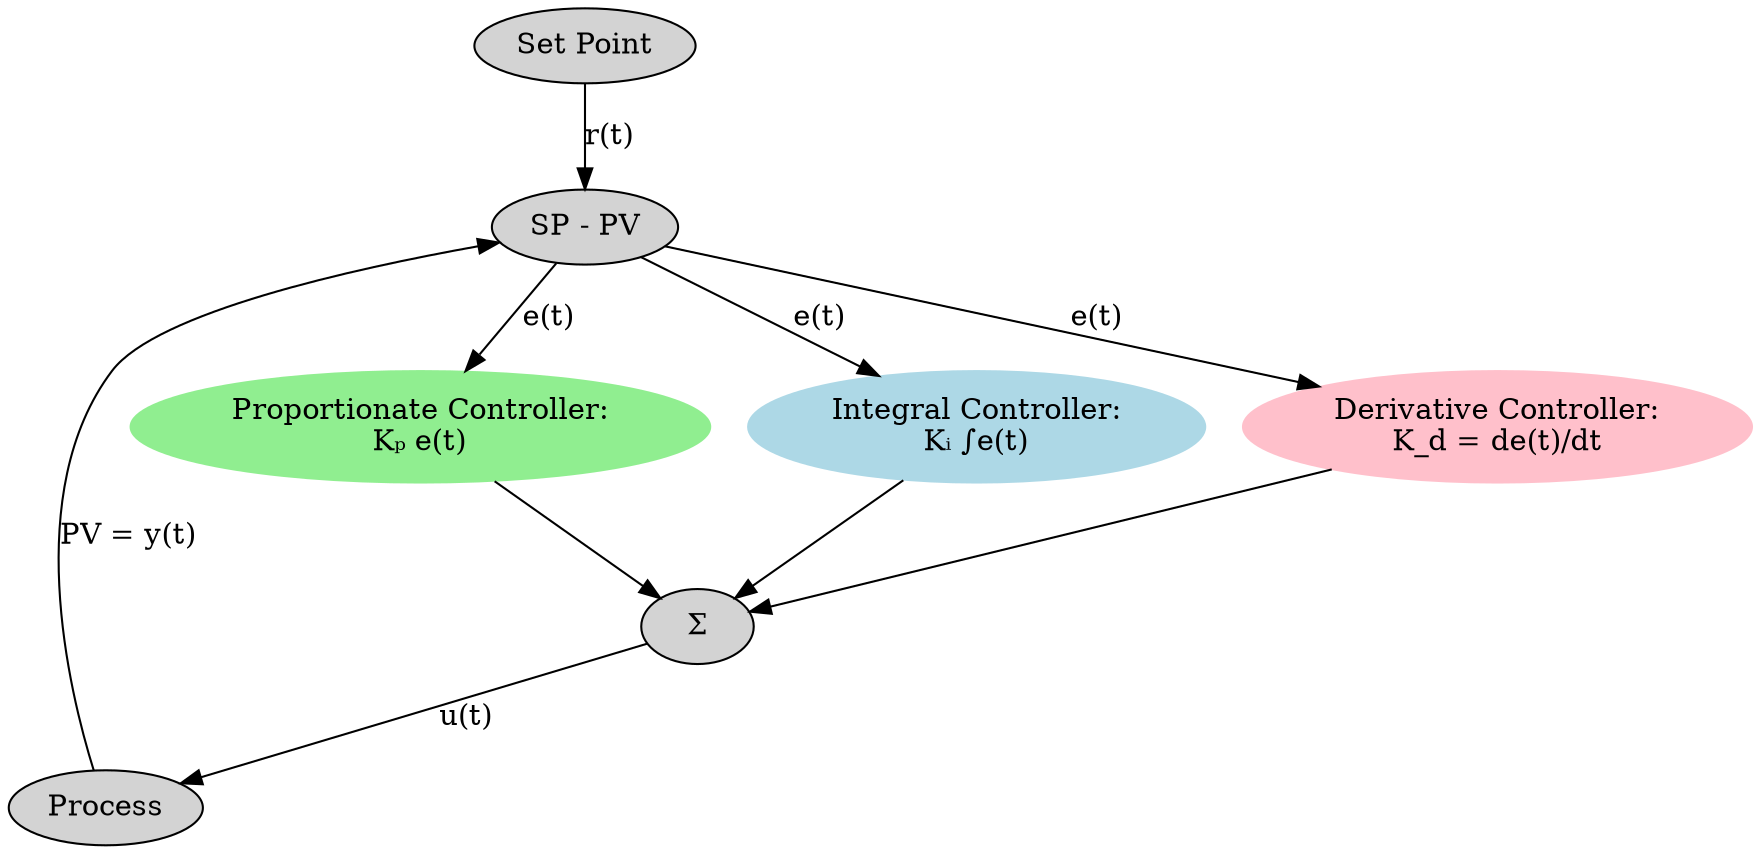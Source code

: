 digraph PID {
    node [style=filled];
    SP [label="Set Point"];
    PR [label="Process"];
    S1 [label="SP - PV"];
    P  [color=lightgreen,label="Proportionate Controller:\nKₚ e(t)"];
    I  [color=lightblue,label="Integral Controller:\nKᵢ ∫e(t)"];
    D  [color=pink,label="Derivative Controller:\nK_d = de(t)/dt"];
    S2 [label="Σ"];

    SP -> S1 [label="r(t)"];
    PR -> S1 [label="PV = y(t)"];
    S1 -> P  [label="e(t)"];
    S1 -> I  [label="e(t)"];
    S1 -> D  [label="e(t)"];
    P  -> S2;
    I  -> S2;
    D  -> S2;
    S2 -> PR [label="u(t)"];
}
